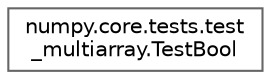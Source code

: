 digraph "Graphical Class Hierarchy"
{
 // LATEX_PDF_SIZE
  bgcolor="transparent";
  edge [fontname=Helvetica,fontsize=10,labelfontname=Helvetica,labelfontsize=10];
  node [fontname=Helvetica,fontsize=10,shape=box,height=0.2,width=0.4];
  rankdir="LR";
  Node0 [id="Node000000",label="numpy.core.tests.test\l_multiarray.TestBool",height=0.2,width=0.4,color="grey40", fillcolor="white", style="filled",URL="$d4/d4b/classnumpy_1_1core_1_1tests_1_1test__multiarray_1_1TestBool.html",tooltip=" "];
}
